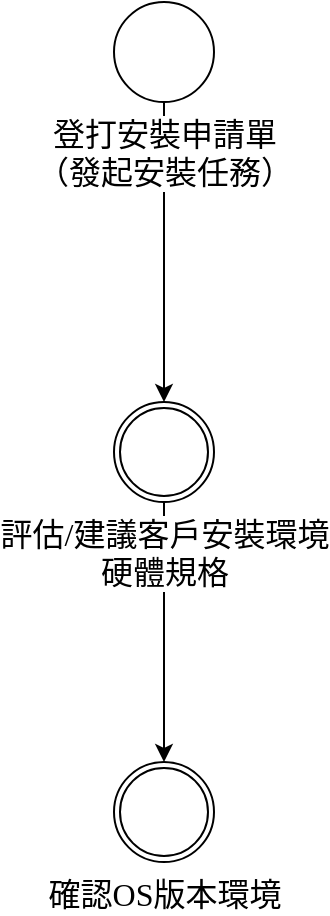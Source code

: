 <mxfile version="12.8.8" type="github">
  <diagram id="bk5-FLs20XoKkkuDS3l0" name="Page-1">
    <mxGraphModel dx="1550" dy="836" grid="1" gridSize="10" guides="1" tooltips="1" connect="1" arrows="1" fold="1" page="1" pageScale="1" pageWidth="827" pageHeight="1169" math="0" shadow="0" extFonts="Noto Sans TC^https://fonts.googleapis.com/css?family=Noto+Sans+TC">
      <root>
        <mxCell id="0" />
        <mxCell id="1" parent="0" />
        <mxCell id="BDj3PWCr5VNTGl5wN3B4-6" value="" style="edgeStyle=orthogonalEdgeStyle;rounded=0;orthogonalLoop=1;jettySize=auto;html=1;fontSize=16;" edge="1" parent="1" source="BDj3PWCr5VNTGl5wN3B4-1" target="BDj3PWCr5VNTGl5wN3B4-7">
          <mxGeometry relative="1" as="geometry">
            <mxPoint x="175" y="230" as="targetPoint" />
          </mxGeometry>
        </mxCell>
        <mxCell id="BDj3PWCr5VNTGl5wN3B4-1" value="登打安裝申請單&lt;br&gt;（發起安裝任務）" style="shape=mxgraph.bpmn.shape;html=1;verticalLabelPosition=bottom;labelBackgroundColor=#ffffff;verticalAlign=top;align=center;perimeter=ellipsePerimeter;outlineConnect=0;outline=standard;symbol=general;fontSize=16;fontFamily=Noto Sans TC;FType=g;" vertex="1" parent="1">
          <mxGeometry x="150" y="30" width="50" height="50" as="geometry" />
        </mxCell>
        <mxCell id="BDj3PWCr5VNTGl5wN3B4-2" style="edgeStyle=orthogonalEdgeStyle;rounded=0;orthogonalLoop=1;jettySize=auto;html=1;exitX=0.5;exitY=1;exitDx=0;exitDy=0;fontSize=16;" edge="1" parent="1" source="BDj3PWCr5VNTGl5wN3B4-1" target="BDj3PWCr5VNTGl5wN3B4-1">
          <mxGeometry relative="1" as="geometry" />
        </mxCell>
        <mxCell id="BDj3PWCr5VNTGl5wN3B4-9" value="" style="edgeStyle=orthogonalEdgeStyle;rounded=0;orthogonalLoop=1;jettySize=auto;html=1;fontSize=16;" edge="1" parent="1" source="BDj3PWCr5VNTGl5wN3B4-7" target="BDj3PWCr5VNTGl5wN3B4-8">
          <mxGeometry relative="1" as="geometry" />
        </mxCell>
        <mxCell id="BDj3PWCr5VNTGl5wN3B4-7" value="&lt;font face=&quot;Noto Sans TC&quot;&gt;評估/建議客戶安裝環境&lt;br&gt;硬體規格&lt;/font&gt;" style="shape=mxgraph.bpmn.shape;html=1;verticalLabelPosition=bottom;labelBackgroundColor=#ffffff;verticalAlign=top;align=center;perimeter=ellipsePerimeter;outlineConnect=0;outline=throwing;symbol=general;fontSize=16;" vertex="1" parent="1">
          <mxGeometry x="150" y="230" width="50" height="50" as="geometry" />
        </mxCell>
        <mxCell id="BDj3PWCr5VNTGl5wN3B4-8" value="&lt;font face=&quot;noto sans tc&quot;&gt;確認OS版本環境&lt;/font&gt;" style="shape=mxgraph.bpmn.shape;html=1;verticalLabelPosition=bottom;labelBackgroundColor=#ffffff;verticalAlign=top;align=center;perimeter=ellipsePerimeter;outlineConnect=0;outline=throwing;symbol=general;fontSize=16;" vertex="1" parent="1">
          <mxGeometry x="150" y="410" width="50" height="50" as="geometry" />
        </mxCell>
      </root>
    </mxGraphModel>
  </diagram>
</mxfile>
